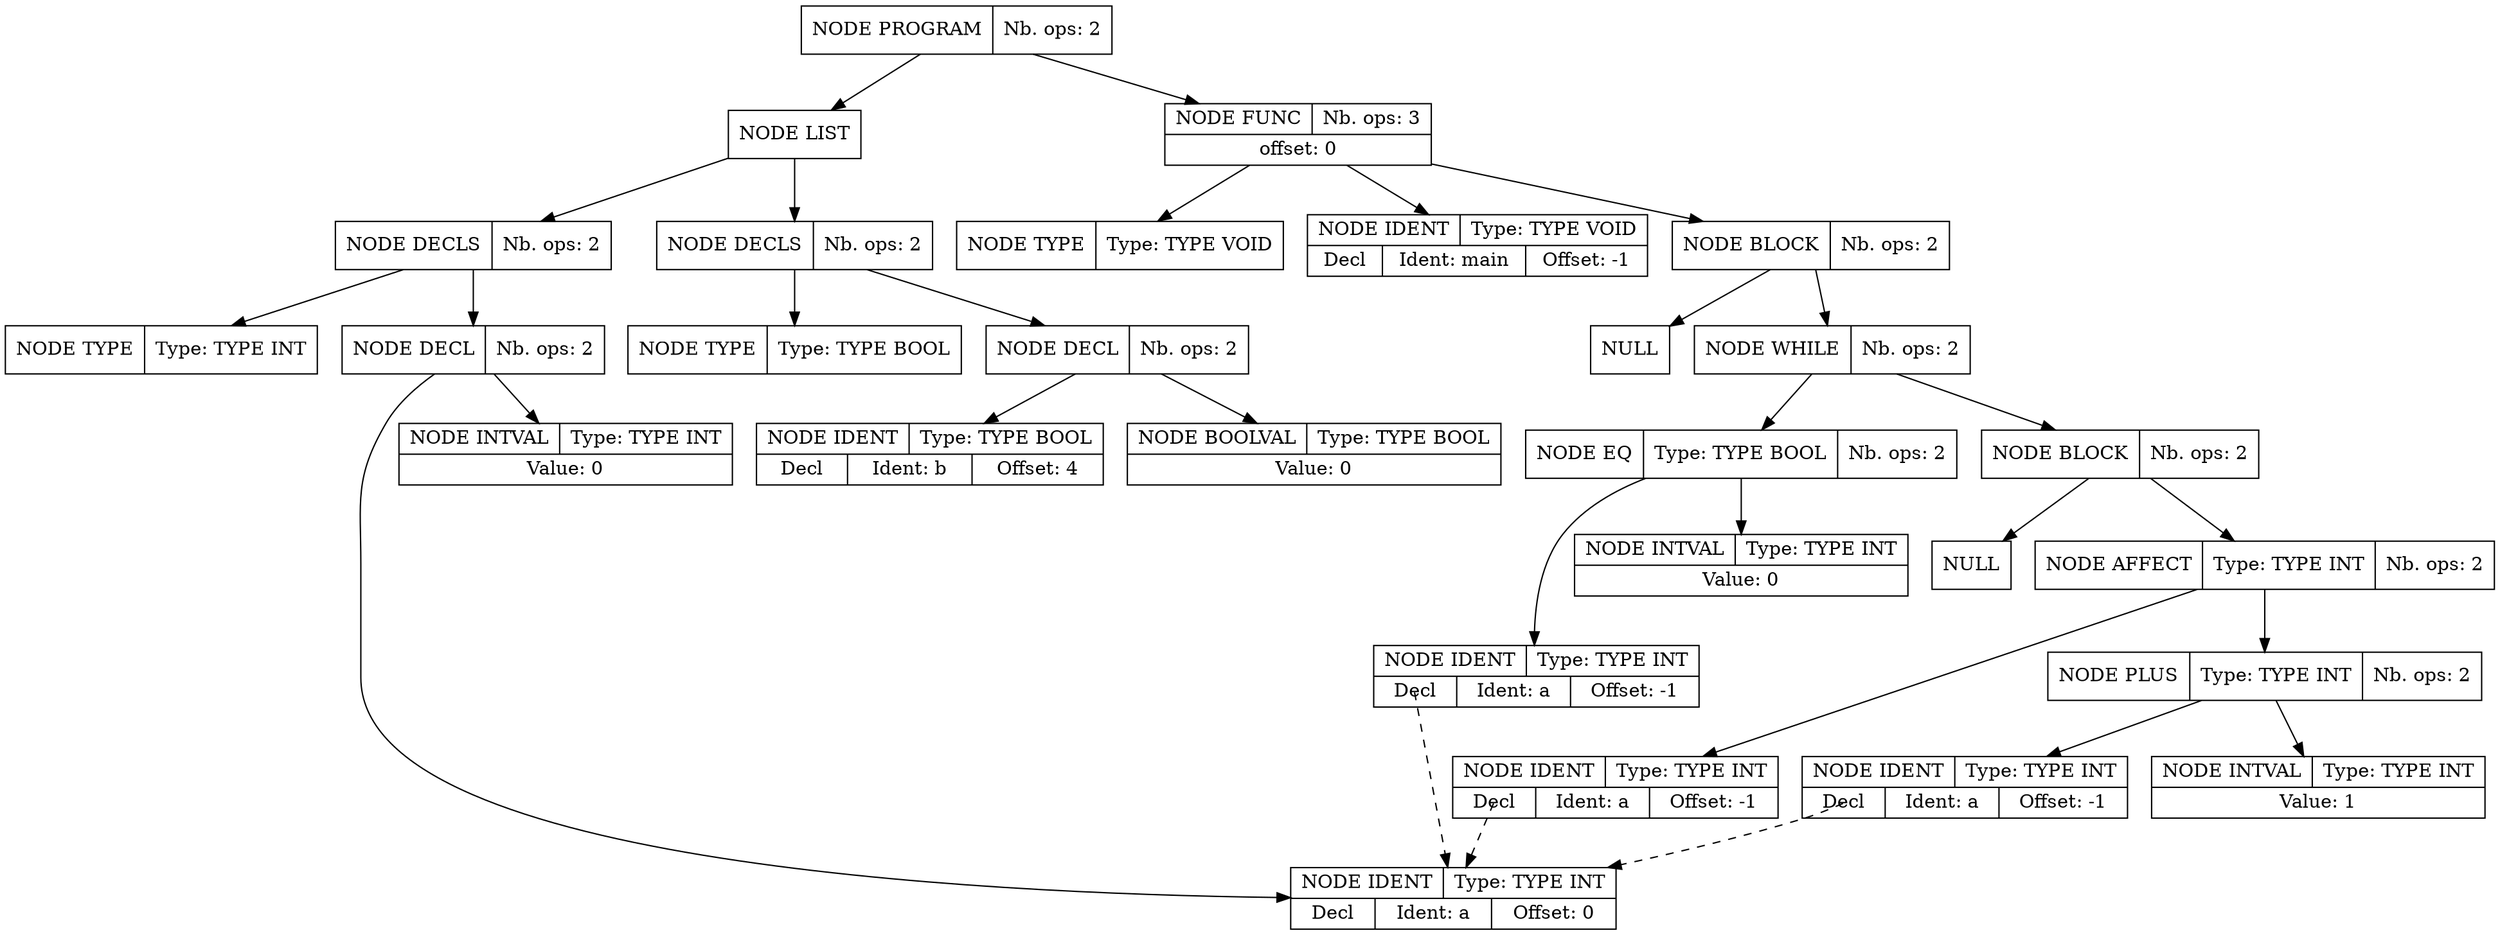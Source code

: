 digraph global_vars {
    N1 [shape=record, label="{{NODE PROGRAM|Nb. ops: 2}}"];
    N2 [shape=record, label="{{NODE LIST}}"];
    N3 [shape=record, label="{{NODE DECLS|Nb. ops: 2}}"];
    N4 [shape=record, label="{{NODE TYPE|Type: TYPE INT}}"];
    edge[tailclip=true];
    N3 -> N4
    N5 [shape=record, label="{{NODE DECL|Nb. ops: 2}}"];
    N6 [shape=record, label="{{NODE IDENT|Type: TYPE INT}|{<decl>Decl      |Ident: a|Offset: 0}}"];
    edge[tailclip=true];
    N5 -> N6
    N7 [shape=record, label="{{NODE INTVAL|Type: TYPE INT}|{Value: 0}}"];
    edge[tailclip=true];
    N5 -> N7
    edge[tailclip=true];
    N3 -> N5
    edge[tailclip=true];
    N2 -> N3
    N8 [shape=record, label="{{NODE DECLS|Nb. ops: 2}}"];
    N9 [shape=record, label="{{NODE TYPE|Type: TYPE BOOL}}"];
    edge[tailclip=true];
    N8 -> N9
    N10 [shape=record, label="{{NODE DECL|Nb. ops: 2}}"];
    N11 [shape=record, label="{{NODE IDENT|Type: TYPE BOOL}|{<decl>Decl      |Ident: b|Offset: 4}}"];
    edge[tailclip=true];
    N10 -> N11
    N12 [shape=record, label="{{NODE BOOLVAL|Type: TYPE BOOL}|{Value: 0}}"];
    edge[tailclip=true];
    N10 -> N12
    edge[tailclip=true];
    N8 -> N10
    edge[tailclip=true];
    N2 -> N8
    edge[tailclip=true];
    N1 -> N2
    N13 [shape=record, label="{{NODE FUNC|Nb. ops: 3}|{offset: 0}}"];
    N14 [shape=record, label="{{NODE TYPE|Type: TYPE VOID}}"];
    edge[tailclip=true];
    N13 -> N14
    N15 [shape=record, label="{{NODE IDENT|Type: TYPE VOID}|{<decl>Decl      |Ident: main|Offset: -1}}"];
    edge[tailclip=true];
    N13 -> N15
    N16 [shape=record, label="{{NODE BLOCK|Nb. ops: 2}}"];
    N17 [shape=record, label="{{NULL}}"];
    edge[tailclip=true];
    N16 -> N17
    N18 [shape=record, label="{{NODE WHILE|Nb. ops: 2}}"];
    N19 [shape=record, label="{{NODE EQ|Type: TYPE BOOL|Nb. ops: 2}}"];
    N20 [shape=record, label="{{NODE IDENT|Type: TYPE INT}|{<decl>Decl      |Ident: a|Offset: -1}}"];
    edge[tailclip=false];
    "N20":decl:c -> "N6" [style=dashed]
    edge[tailclip=true];
    N19 -> N20
    N21 [shape=record, label="{{NODE INTVAL|Type: TYPE INT}|{Value: 0}}"];
    edge[tailclip=true];
    N19 -> N21
    edge[tailclip=true];
    N18 -> N19
    N22 [shape=record, label="{{NODE BLOCK|Nb. ops: 2}}"];
    N23 [shape=record, label="{{NULL}}"];
    edge[tailclip=true];
    N22 -> N23
    N24 [shape=record, label="{{NODE AFFECT|Type: TYPE INT|Nb. ops: 2}}"];
    N25 [shape=record, label="{{NODE IDENT|Type: TYPE INT}|{<decl>Decl      |Ident: a|Offset: -1}}"];
    edge[tailclip=false];
    "N25":decl:c -> "N6" [style=dashed]
    edge[tailclip=true];
    N24 -> N25
    N26 [shape=record, label="{{NODE PLUS|Type: TYPE INT|Nb. ops: 2}}"];
    N27 [shape=record, label="{{NODE IDENT|Type: TYPE INT}|{<decl>Decl      |Ident: a|Offset: -1}}"];
    edge[tailclip=false];
    "N27":decl:c -> "N6" [style=dashed]
    edge[tailclip=true];
    N26 -> N27
    N28 [shape=record, label="{{NODE INTVAL|Type: TYPE INT}|{Value: 1}}"];
    edge[tailclip=true];
    N26 -> N28
    edge[tailclip=true];
    N24 -> N26
    edge[tailclip=true];
    N22 -> N24
    edge[tailclip=true];
    N18 -> N22
    edge[tailclip=true];
    N16 -> N18
    edge[tailclip=true];
    N13 -> N16
    edge[tailclip=true];
    N1 -> N13
}